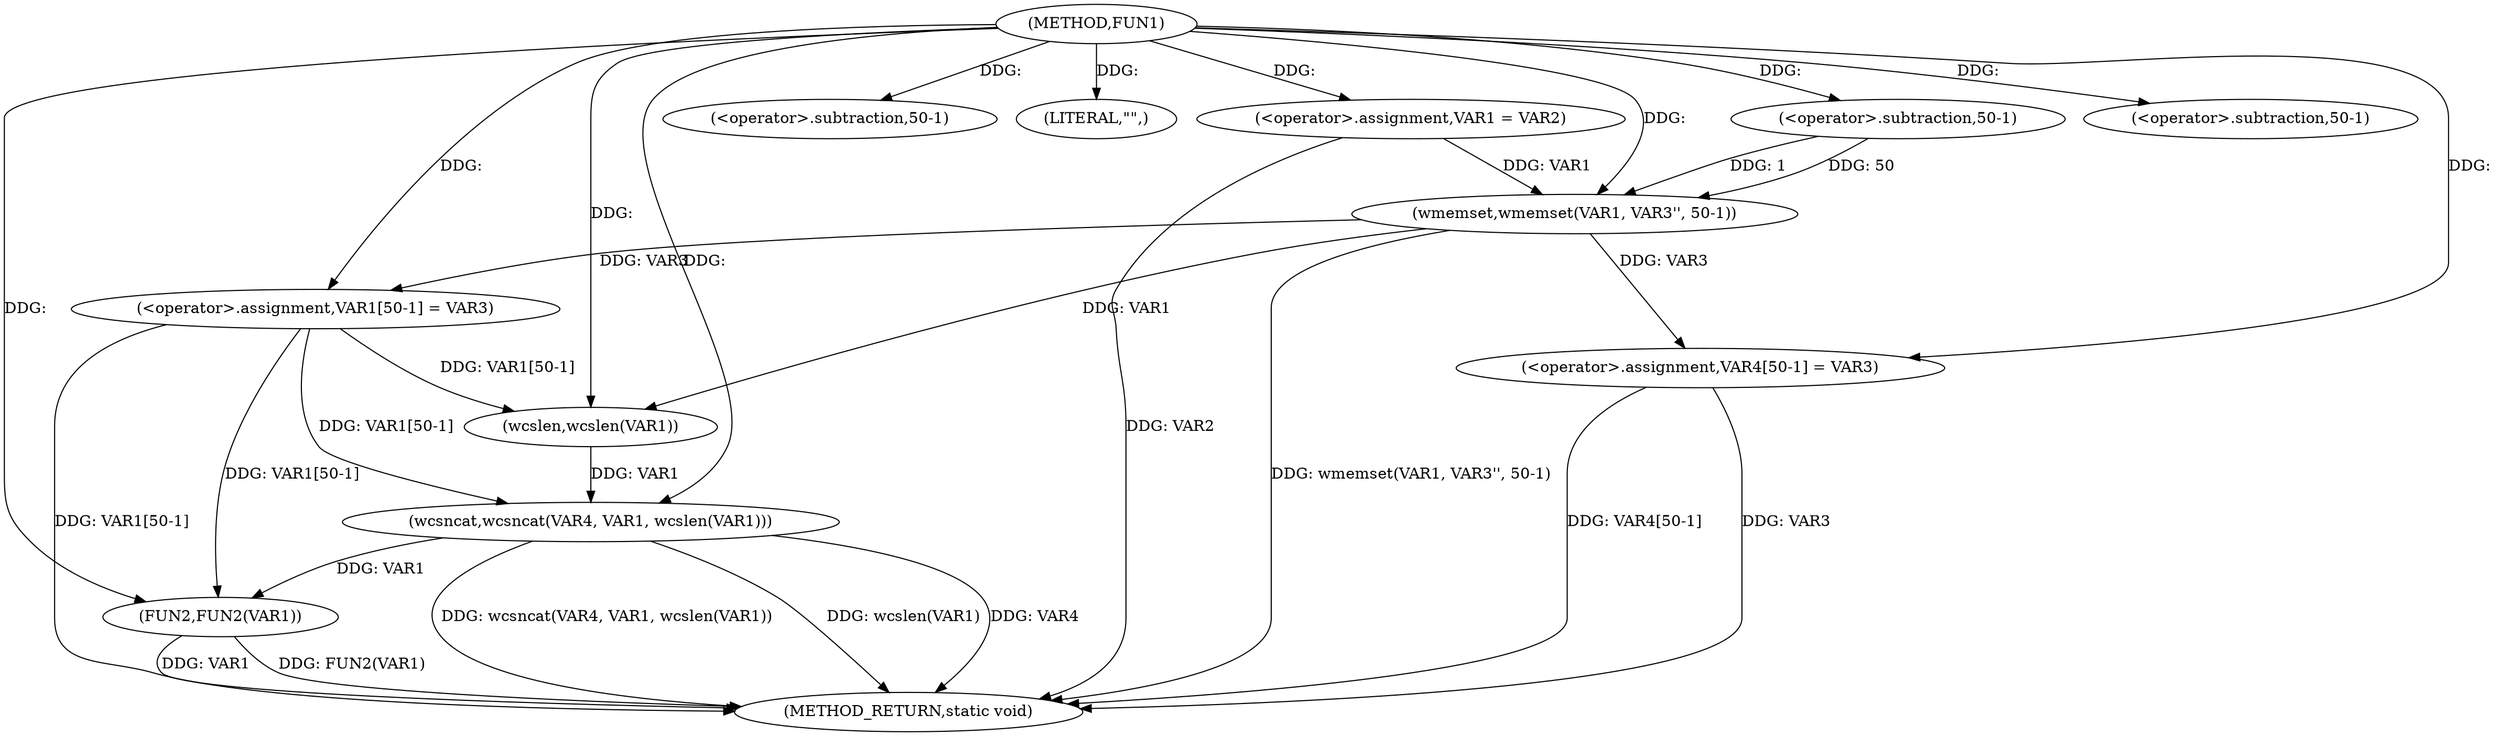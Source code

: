 digraph FUN1 {  
"1000100" [label = "(METHOD,FUN1)" ]
"1000136" [label = "(METHOD_RETURN,static void)" ]
"1000104" [label = "(<operator>.assignment,VAR1 = VAR2)" ]
"1000107" [label = "(wmemset,wmemset(VAR1, VAR3'', 50-1))" ]
"1000110" [label = "(<operator>.subtraction,50-1)" ]
"1000113" [label = "(<operator>.assignment,VAR1[50-1] = VAR3)" ]
"1000116" [label = "(<operator>.subtraction,50-1)" ]
"1000121" [label = "(LITERAL,\"\",)" ]
"1000122" [label = "(wcsncat,wcsncat(VAR4, VAR1, wcslen(VAR1)))" ]
"1000125" [label = "(wcslen,wcslen(VAR1))" ]
"1000127" [label = "(<operator>.assignment,VAR4[50-1] = VAR3)" ]
"1000130" [label = "(<operator>.subtraction,50-1)" ]
"1000134" [label = "(FUN2,FUN2(VAR1))" ]
  "1000122" -> "1000136"  [ label = "DDG: wcslen(VAR1)"] 
  "1000107" -> "1000136"  [ label = "DDG: wmemset(VAR1, VAR3'', 50-1)"] 
  "1000113" -> "1000136"  [ label = "DDG: VAR1[50-1]"] 
  "1000122" -> "1000136"  [ label = "DDG: VAR4"] 
  "1000134" -> "1000136"  [ label = "DDG: FUN2(VAR1)"] 
  "1000127" -> "1000136"  [ label = "DDG: VAR3"] 
  "1000122" -> "1000136"  [ label = "DDG: wcsncat(VAR4, VAR1, wcslen(VAR1))"] 
  "1000127" -> "1000136"  [ label = "DDG: VAR4[50-1]"] 
  "1000104" -> "1000136"  [ label = "DDG: VAR2"] 
  "1000134" -> "1000136"  [ label = "DDG: VAR1"] 
  "1000100" -> "1000104"  [ label = "DDG: "] 
  "1000104" -> "1000107"  [ label = "DDG: VAR1"] 
  "1000100" -> "1000107"  [ label = "DDG: "] 
  "1000110" -> "1000107"  [ label = "DDG: 50"] 
  "1000110" -> "1000107"  [ label = "DDG: 1"] 
  "1000100" -> "1000110"  [ label = "DDG: "] 
  "1000107" -> "1000113"  [ label = "DDG: VAR3"] 
  "1000100" -> "1000113"  [ label = "DDG: "] 
  "1000100" -> "1000116"  [ label = "DDG: "] 
  "1000100" -> "1000121"  [ label = "DDG: "] 
  "1000100" -> "1000122"  [ label = "DDG: "] 
  "1000125" -> "1000122"  [ label = "DDG: VAR1"] 
  "1000113" -> "1000122"  [ label = "DDG: VAR1[50-1]"] 
  "1000107" -> "1000125"  [ label = "DDG: VAR1"] 
  "1000113" -> "1000125"  [ label = "DDG: VAR1[50-1]"] 
  "1000100" -> "1000125"  [ label = "DDG: "] 
  "1000100" -> "1000127"  [ label = "DDG: "] 
  "1000107" -> "1000127"  [ label = "DDG: VAR3"] 
  "1000100" -> "1000130"  [ label = "DDG: "] 
  "1000113" -> "1000134"  [ label = "DDG: VAR1[50-1]"] 
  "1000122" -> "1000134"  [ label = "DDG: VAR1"] 
  "1000100" -> "1000134"  [ label = "DDG: "] 
}
